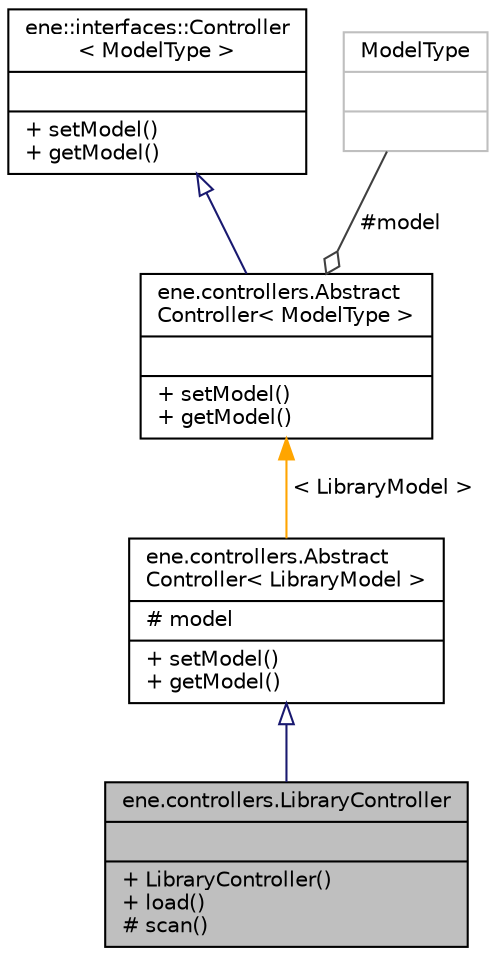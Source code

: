 digraph "ene.controllers.LibraryController"
{
  bgcolor="transparent";
  edge [fontname="Helvetica",fontsize="10",labelfontname="Helvetica",labelfontsize="10"];
  node [fontname="Helvetica",fontsize="10",shape=record];
  Node4 [label="{ene.controllers.LibraryController\n||+ LibraryController()\l+ load()\l# scan()\l}",height=0.2,width=0.4,color="black", fillcolor="grey75", style="filled", fontcolor="black"];
  Node5 -> Node4 [dir="back",color="midnightblue",fontsize="10",style="solid",arrowtail="onormal",fontname="Helvetica"];
  Node5 [label="{ene.controllers.Abstract\lController\< LibraryModel \>\n|# model\l|+ setModel()\l+ getModel()\l}",height=0.2,width=0.4,color="black",URL="$classene_1_1controllers_1_1AbstractController.html"];
  Node6 -> Node5 [dir="back",color="orange",fontsize="10",style="solid",label=" \< LibraryModel \>" ,fontname="Helvetica"];
  Node6 [label="{ene.controllers.Abstract\lController\< ModelType \>\n||+ setModel()\l+ getModel()\l}",height=0.2,width=0.4,color="black",URL="$classene_1_1controllers_1_1AbstractController.html"];
  Node7 -> Node6 [dir="back",color="midnightblue",fontsize="10",style="solid",arrowtail="onormal",fontname="Helvetica"];
  Node7 [label="{ene::interfaces::Controller\l\< ModelType \>\n||+ setModel()\l+ getModel()\l}",height=0.2,width=0.4,color="black",URL="$interfaceene_1_1interfaces_1_1Controller.html"];
  Node8 -> Node6 [color="grey25",fontsize="10",style="solid",label=" #model" ,arrowhead="odiamond",fontname="Helvetica"];
  Node8 [label="{ModelType\n||}",height=0.2,width=0.4,color="grey75"];
}
